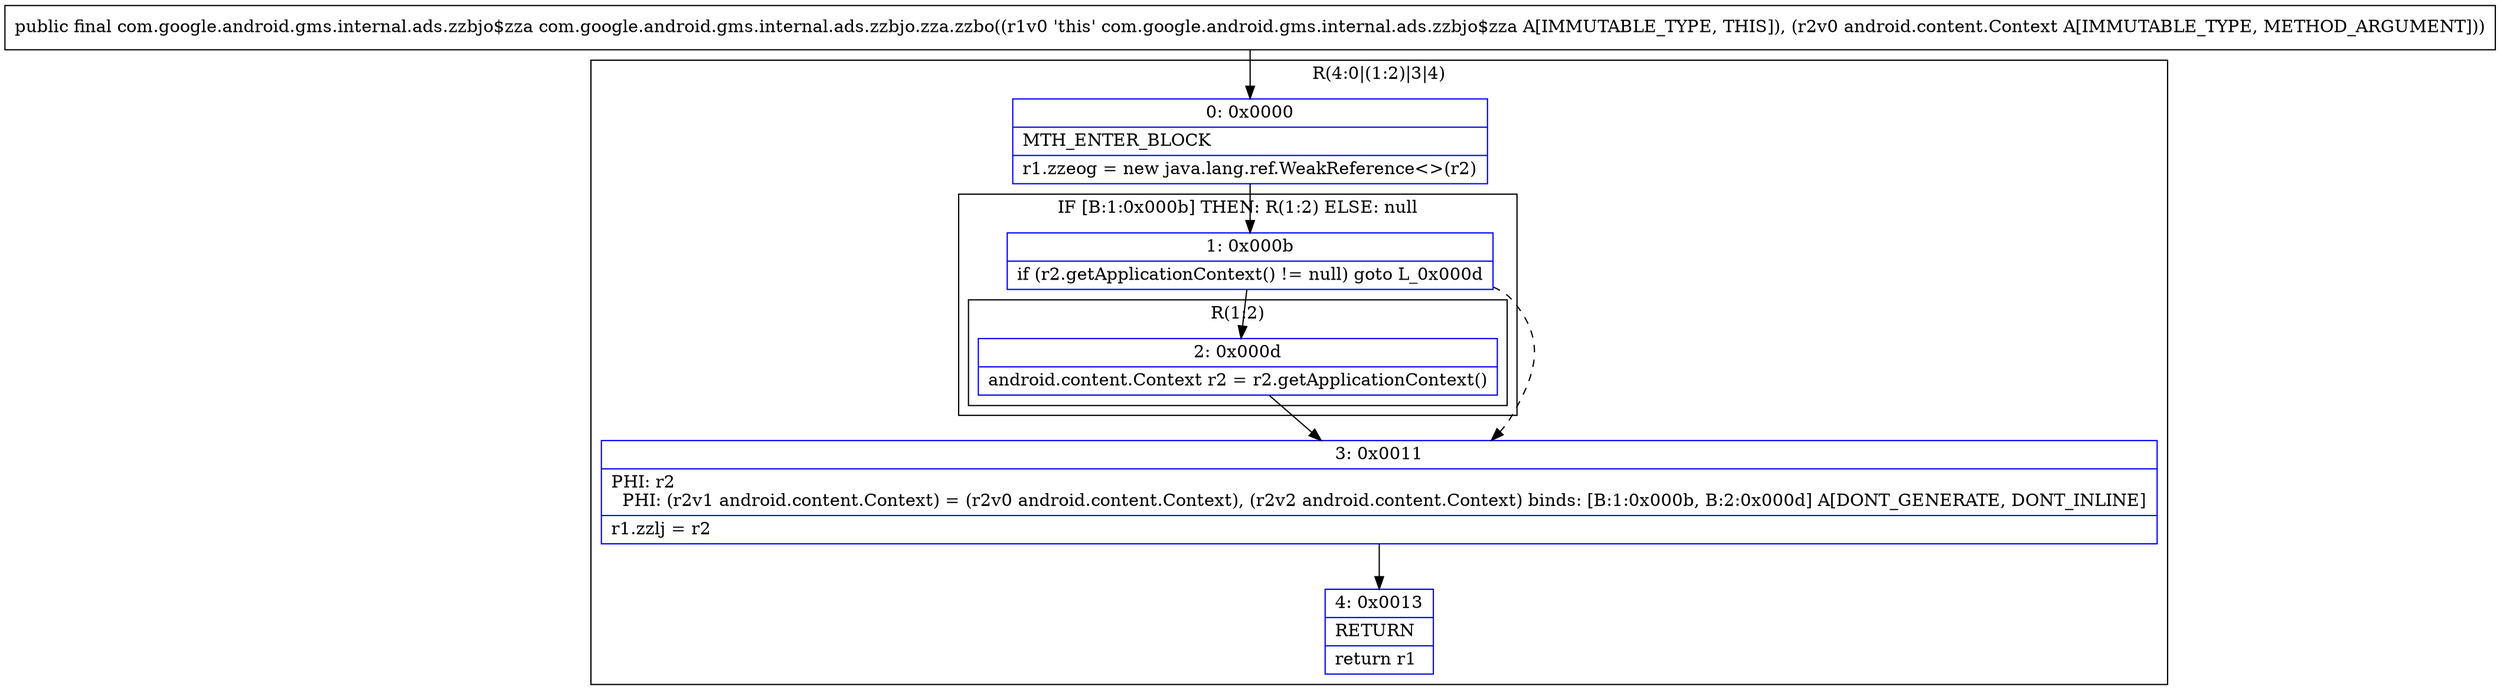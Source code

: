 digraph "CFG forcom.google.android.gms.internal.ads.zzbjo.zza.zzbo(Landroid\/content\/Context;)Lcom\/google\/android\/gms\/internal\/ads\/zzbjo$zza;" {
subgraph cluster_Region_925997356 {
label = "R(4:0|(1:2)|3|4)";
node [shape=record,color=blue];
Node_0 [shape=record,label="{0\:\ 0x0000|MTH_ENTER_BLOCK\l|r1.zzeog = new java.lang.ref.WeakReference\<\>(r2)\l}"];
subgraph cluster_IfRegion_1958075092 {
label = "IF [B:1:0x000b] THEN: R(1:2) ELSE: null";
node [shape=record,color=blue];
Node_1 [shape=record,label="{1\:\ 0x000b|if (r2.getApplicationContext() != null) goto L_0x000d\l}"];
subgraph cluster_Region_1482514418 {
label = "R(1:2)";
node [shape=record,color=blue];
Node_2 [shape=record,label="{2\:\ 0x000d|android.content.Context r2 = r2.getApplicationContext()\l}"];
}
}
Node_3 [shape=record,label="{3\:\ 0x0011|PHI: r2 \l  PHI: (r2v1 android.content.Context) = (r2v0 android.content.Context), (r2v2 android.content.Context) binds: [B:1:0x000b, B:2:0x000d] A[DONT_GENERATE, DONT_INLINE]\l|r1.zzlj = r2\l}"];
Node_4 [shape=record,label="{4\:\ 0x0013|RETURN\l|return r1\l}"];
}
MethodNode[shape=record,label="{public final com.google.android.gms.internal.ads.zzbjo$zza com.google.android.gms.internal.ads.zzbjo.zza.zzbo((r1v0 'this' com.google.android.gms.internal.ads.zzbjo$zza A[IMMUTABLE_TYPE, THIS]), (r2v0 android.content.Context A[IMMUTABLE_TYPE, METHOD_ARGUMENT])) }"];
MethodNode -> Node_0;
Node_0 -> Node_1;
Node_1 -> Node_2;
Node_1 -> Node_3[style=dashed];
Node_2 -> Node_3;
Node_3 -> Node_4;
}


